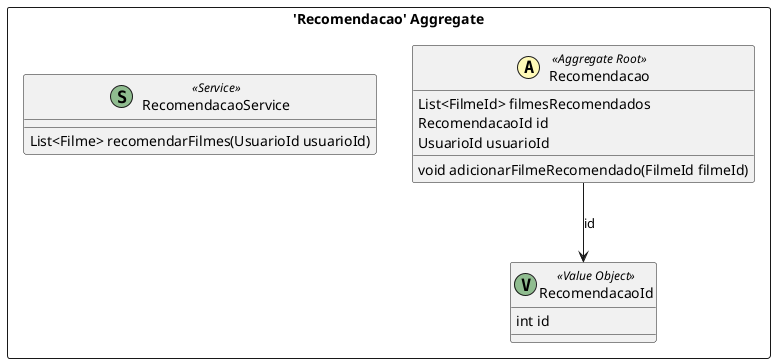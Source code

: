 @startuml

skinparam componentStyle uml2

package "'Recomendacao' Aggregate" <<Rectangle>> {
	class Recomendacao <<(A,#fffab8) Aggregate Root>> {
		List<FilmeId> filmesRecomendados
		RecomendacaoId id
		UsuarioId usuarioId
		void adicionarFilmeRecomendado(FilmeId filmeId)
	}
	class RecomendacaoId <<(V,DarkSeaGreen) Value Object>> {
		int id
	}
	class RecomendacaoService <<(S,DarkSeaGreen) Service>> {
		List<Filme> recomendarFilmes(UsuarioId usuarioId)
	}
}
Recomendacao --> RecomendacaoId : id


@enduml
